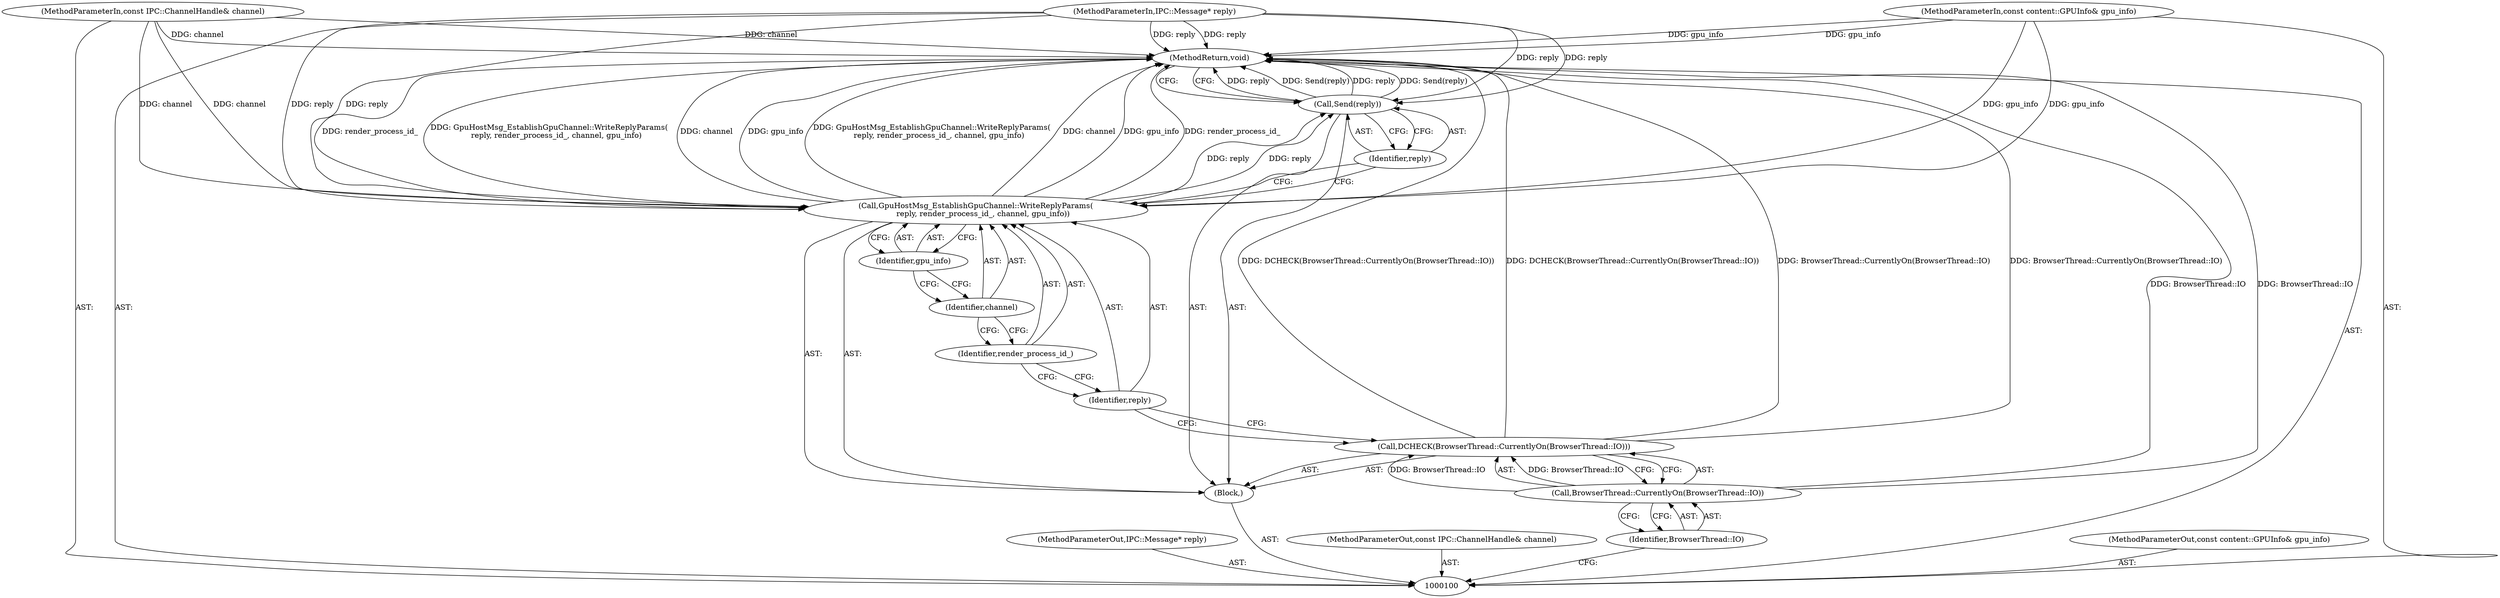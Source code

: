 digraph "0_Chrome_cd0bd79d6ebdb72183e6f0833673464cc10b3600_8" {
"1000115" [label="(MethodReturn,void)"];
"1000101" [label="(MethodParameterIn,IPC::Message* reply)"];
"1000141" [label="(MethodParameterOut,IPC::Message* reply)"];
"1000102" [label="(MethodParameterIn,const IPC::ChannelHandle& channel)"];
"1000142" [label="(MethodParameterOut,const IPC::ChannelHandle& channel)"];
"1000104" [label="(Block,)"];
"1000103" [label="(MethodParameterIn,const content::GPUInfo& gpu_info)"];
"1000143" [label="(MethodParameterOut,const content::GPUInfo& gpu_info)"];
"1000106" [label="(Call,BrowserThread::CurrentlyOn(BrowserThread::IO))"];
"1000105" [label="(Call,DCHECK(BrowserThread::CurrentlyOn(BrowserThread::IO)))"];
"1000107" [label="(Identifier,BrowserThread::IO)"];
"1000108" [label="(Call,GpuHostMsg_EstablishGpuChannel::WriteReplyParams(\n      reply, render_process_id_, channel, gpu_info))"];
"1000110" [label="(Identifier,render_process_id_)"];
"1000111" [label="(Identifier,channel)"];
"1000112" [label="(Identifier,gpu_info)"];
"1000109" [label="(Identifier,reply)"];
"1000113" [label="(Call,Send(reply))"];
"1000114" [label="(Identifier,reply)"];
"1000115" -> "1000100"  [label="AST: "];
"1000115" -> "1000113"  [label="CFG: "];
"1000108" -> "1000115"  [label="DDG: GpuHostMsg_EstablishGpuChannel::WriteReplyParams(\n      reply, render_process_id_, channel, gpu_info)"];
"1000108" -> "1000115"  [label="DDG: channel"];
"1000108" -> "1000115"  [label="DDG: gpu_info"];
"1000108" -> "1000115"  [label="DDG: render_process_id_"];
"1000106" -> "1000115"  [label="DDG: BrowserThread::IO"];
"1000105" -> "1000115"  [label="DDG: DCHECK(BrowserThread::CurrentlyOn(BrowserThread::IO))"];
"1000105" -> "1000115"  [label="DDG: BrowserThread::CurrentlyOn(BrowserThread::IO)"];
"1000113" -> "1000115"  [label="DDG: reply"];
"1000113" -> "1000115"  [label="DDG: Send(reply)"];
"1000103" -> "1000115"  [label="DDG: gpu_info"];
"1000102" -> "1000115"  [label="DDG: channel"];
"1000101" -> "1000115"  [label="DDG: reply"];
"1000101" -> "1000100"  [label="AST: "];
"1000101" -> "1000115"  [label="DDG: reply"];
"1000101" -> "1000108"  [label="DDG: reply"];
"1000101" -> "1000113"  [label="DDG: reply"];
"1000141" -> "1000100"  [label="AST: "];
"1000102" -> "1000100"  [label="AST: "];
"1000102" -> "1000115"  [label="DDG: channel"];
"1000102" -> "1000108"  [label="DDG: channel"];
"1000142" -> "1000100"  [label="AST: "];
"1000104" -> "1000100"  [label="AST: "];
"1000105" -> "1000104"  [label="AST: "];
"1000108" -> "1000104"  [label="AST: "];
"1000113" -> "1000104"  [label="AST: "];
"1000103" -> "1000100"  [label="AST: "];
"1000103" -> "1000115"  [label="DDG: gpu_info"];
"1000103" -> "1000108"  [label="DDG: gpu_info"];
"1000143" -> "1000100"  [label="AST: "];
"1000106" -> "1000105"  [label="AST: "];
"1000106" -> "1000107"  [label="CFG: "];
"1000107" -> "1000106"  [label="AST: "];
"1000105" -> "1000106"  [label="CFG: "];
"1000106" -> "1000115"  [label="DDG: BrowserThread::IO"];
"1000106" -> "1000105"  [label="DDG: BrowserThread::IO"];
"1000105" -> "1000104"  [label="AST: "];
"1000105" -> "1000106"  [label="CFG: "];
"1000106" -> "1000105"  [label="AST: "];
"1000109" -> "1000105"  [label="CFG: "];
"1000105" -> "1000115"  [label="DDG: DCHECK(BrowserThread::CurrentlyOn(BrowserThread::IO))"];
"1000105" -> "1000115"  [label="DDG: BrowserThread::CurrentlyOn(BrowserThread::IO)"];
"1000106" -> "1000105"  [label="DDG: BrowserThread::IO"];
"1000107" -> "1000106"  [label="AST: "];
"1000107" -> "1000100"  [label="CFG: "];
"1000106" -> "1000107"  [label="CFG: "];
"1000108" -> "1000104"  [label="AST: "];
"1000108" -> "1000112"  [label="CFG: "];
"1000109" -> "1000108"  [label="AST: "];
"1000110" -> "1000108"  [label="AST: "];
"1000111" -> "1000108"  [label="AST: "];
"1000112" -> "1000108"  [label="AST: "];
"1000114" -> "1000108"  [label="CFG: "];
"1000108" -> "1000115"  [label="DDG: GpuHostMsg_EstablishGpuChannel::WriteReplyParams(\n      reply, render_process_id_, channel, gpu_info)"];
"1000108" -> "1000115"  [label="DDG: channel"];
"1000108" -> "1000115"  [label="DDG: gpu_info"];
"1000108" -> "1000115"  [label="DDG: render_process_id_"];
"1000101" -> "1000108"  [label="DDG: reply"];
"1000102" -> "1000108"  [label="DDG: channel"];
"1000103" -> "1000108"  [label="DDG: gpu_info"];
"1000108" -> "1000113"  [label="DDG: reply"];
"1000110" -> "1000108"  [label="AST: "];
"1000110" -> "1000109"  [label="CFG: "];
"1000111" -> "1000110"  [label="CFG: "];
"1000111" -> "1000108"  [label="AST: "];
"1000111" -> "1000110"  [label="CFG: "];
"1000112" -> "1000111"  [label="CFG: "];
"1000112" -> "1000108"  [label="AST: "];
"1000112" -> "1000111"  [label="CFG: "];
"1000108" -> "1000112"  [label="CFG: "];
"1000109" -> "1000108"  [label="AST: "];
"1000109" -> "1000105"  [label="CFG: "];
"1000110" -> "1000109"  [label="CFG: "];
"1000113" -> "1000104"  [label="AST: "];
"1000113" -> "1000114"  [label="CFG: "];
"1000114" -> "1000113"  [label="AST: "];
"1000115" -> "1000113"  [label="CFG: "];
"1000113" -> "1000115"  [label="DDG: reply"];
"1000113" -> "1000115"  [label="DDG: Send(reply)"];
"1000108" -> "1000113"  [label="DDG: reply"];
"1000101" -> "1000113"  [label="DDG: reply"];
"1000114" -> "1000113"  [label="AST: "];
"1000114" -> "1000108"  [label="CFG: "];
"1000113" -> "1000114"  [label="CFG: "];
}
